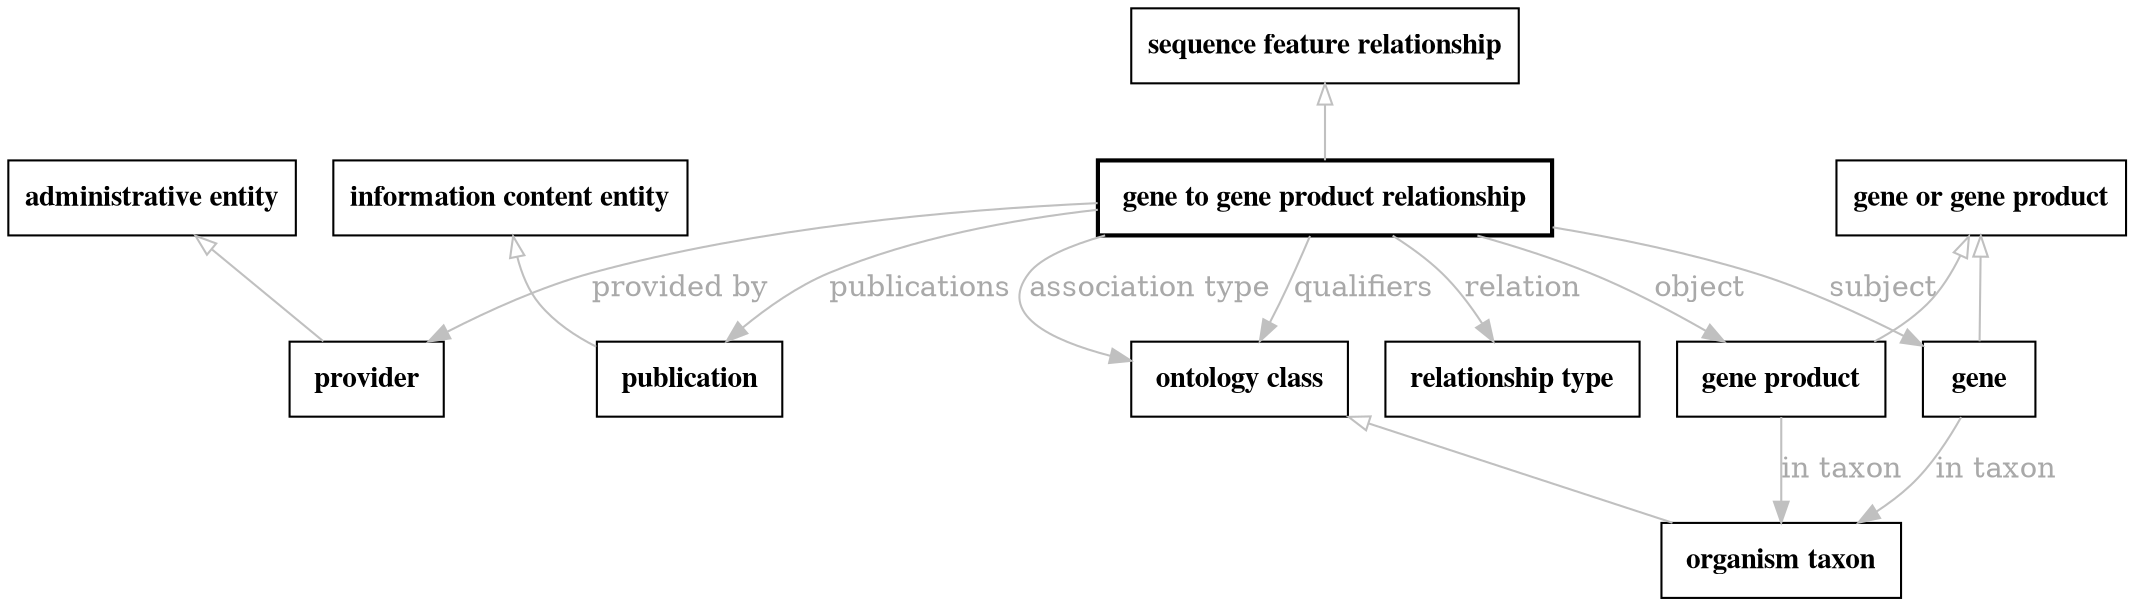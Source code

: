 // biolink model
digraph {
	graph [fontsize=32 penwidth=5]
	node [color=black fontname="times bold" shape=rectangle]
	edge [color=gray fontcolor=darkgray]
	"gene to gene product relationship" [label=" gene to gene product relationship " style=bold]
	"sequence feature relationship" -> "gene to gene product relationship" [label="" arrowtail=onormal dir=back]
	"gene to gene product relationship" -> provider [label="provided by"]
	provider [label=" provider " style=solid]
	"administrative entity" -> provider [label="" arrowtail=onormal dir=back]
	"gene to gene product relationship" -> publication [label=publications]
	publication [label=" publication " style=solid]
	"information content entity" -> publication [label="" arrowtail=onormal dir=back]
	"gene to gene product relationship" -> "ontology class" [label=qualifiers]
	"ontology class" [label=" ontology class " style=solid]
	"gene to gene product relationship" -> "gene product" [label=object]
	"gene product" [label=" gene product " style=solid]
	"gene or gene product" -> "gene product" [label="" arrowtail=onormal dir=back]
	"gene product" -> "organism taxon" [label="in taxon"]
	"organism taxon" [label=" organism taxon " style=solid]
	"ontology class" -> "organism taxon" [label="" arrowtail=onormal dir=back]
	"gene to gene product relationship" -> "relationship type" [label=relation]
	"relationship type" [label=" relationship type " style=solid]
	"gene to gene product relationship" -> gene [label=subject]
	gene [label=" gene " style=solid]
	"gene or gene product" -> gene [label="" arrowtail=onormal dir=back]
	gene -> "organism taxon" [label="in taxon"]
	"gene to gene product relationship" -> "ontology class" [label="association type"]
}
